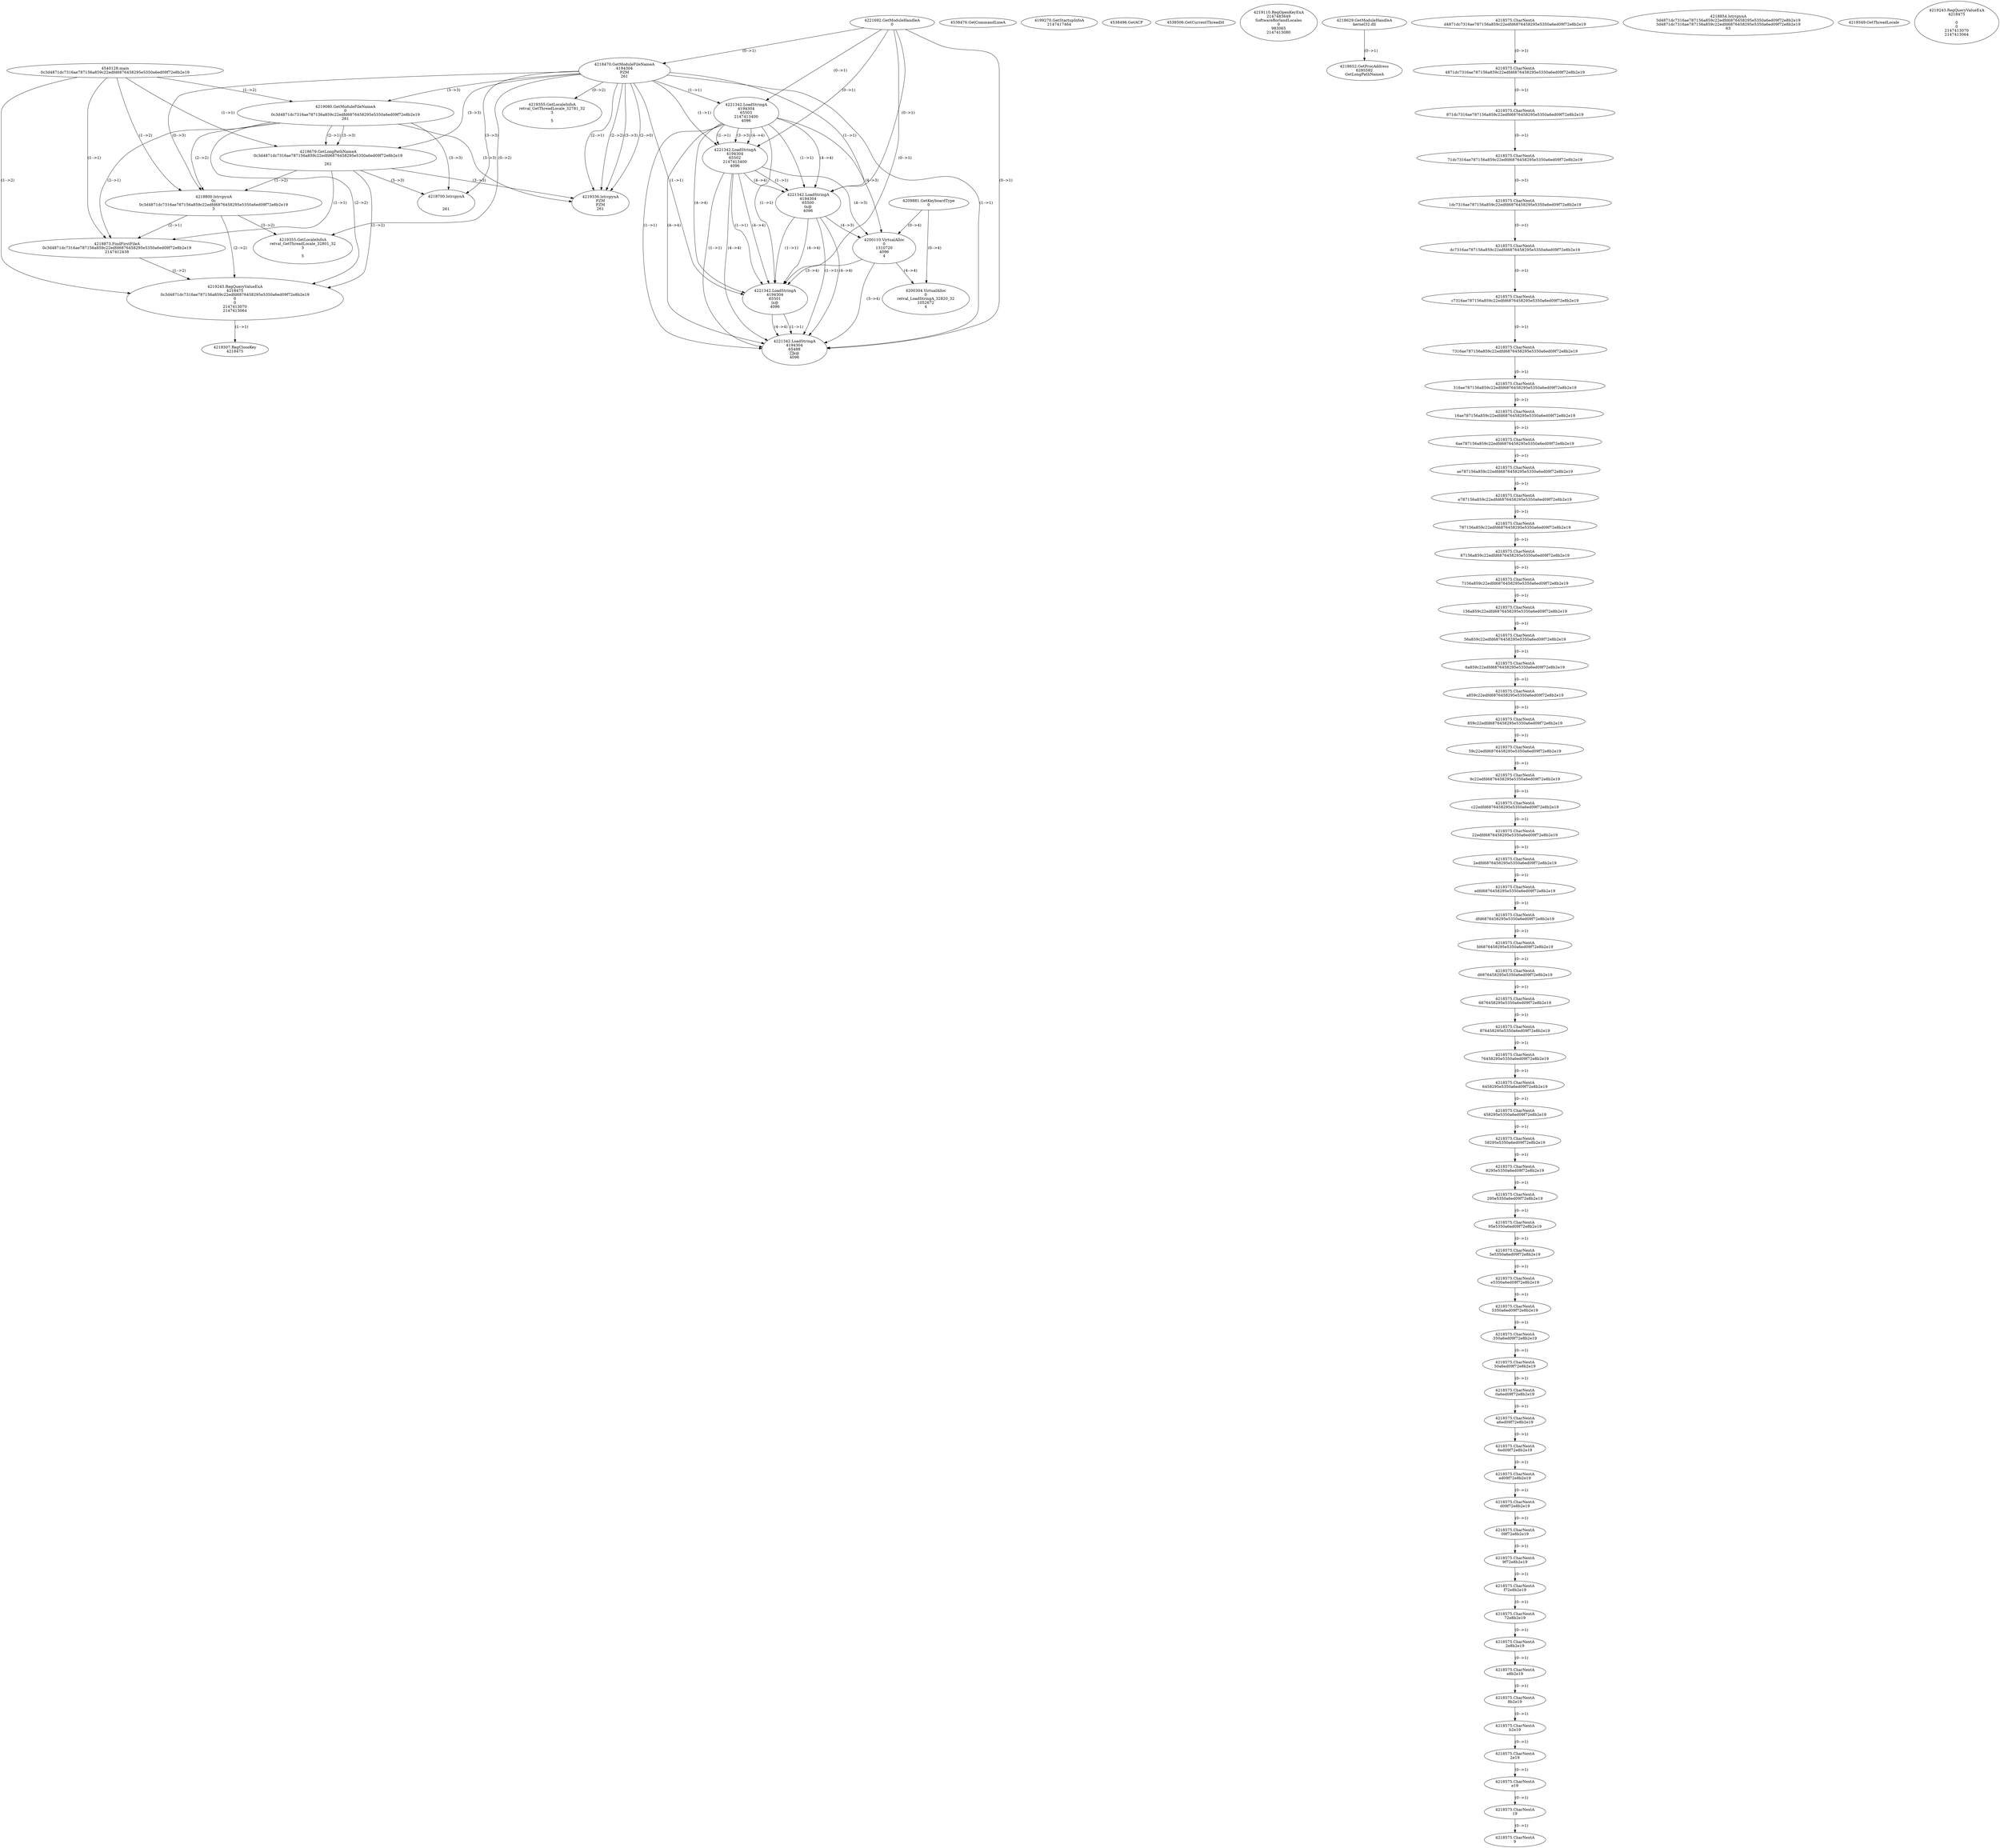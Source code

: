 // Global SCDG with merge call
digraph {
	0 [label="4540128.main
0c3d4871dc7316ae787156a859c22edfd6876458295e5350a6ed09f72e8b2e19"]
	1 [label="4221692.GetModuleHandleA
0"]
	2 [label="4209881.GetKeyboardType
0"]
	3 [label="4538476.GetCommandLineA
"]
	4 [label="4199270.GetStartupInfoA
2147417464"]
	5 [label="4538496.GetACP
"]
	6 [label="4538506.GetCurrentThreadId
"]
	7 [label="4218470.GetModuleFileNameA
4194304
PZM
261"]
	1 -> 7 [label="(0-->1)"]
	8 [label="4219080.GetModuleFileNameA
0
0c3d4871dc7316ae787156a859c22edfd6876458295e5350a6ed09f72e8b2e19
261"]
	0 -> 8 [label="(1-->2)"]
	7 -> 8 [label="(3-->3)"]
	9 [label="4219110.RegOpenKeyExA
2147483649
Software\Borland\Locales
0
983065
2147413080"]
	10 [label="4218629.GetModuleHandleA
kernel32.dll"]
	11 [label="4218652.GetProcAddress
6295592
GetLongPathNameA"]
	10 -> 11 [label="(0-->1)"]
	12 [label="4218679.GetLongPathNameA
0c3d4871dc7316ae787156a859c22edfd6876458295e5350a6ed09f72e8b2e19

261"]
	0 -> 12 [label="(1-->1)"]
	8 -> 12 [label="(2-->1)"]
	7 -> 12 [label="(3-->3)"]
	8 -> 12 [label="(3-->3)"]
	13 [label="4218800.lstrcpynA
0c
0c3d4871dc7316ae787156a859c22edfd6876458295e5350a6ed09f72e8b2e19
3"]
	0 -> 13 [label="(1-->2)"]
	8 -> 13 [label="(2-->2)"]
	12 -> 13 [label="(1-->2)"]
	7 -> 13 [label="(0-->3)"]
	14 [label="4218575.CharNextA
d4871dc7316ae787156a859c22edfd6876458295e5350a6ed09f72e8b2e19"]
	15 [label="4218575.CharNextA
4871dc7316ae787156a859c22edfd6876458295e5350a6ed09f72e8b2e19"]
	14 -> 15 [label="(0-->1)"]
	16 [label="4218575.CharNextA
871dc7316ae787156a859c22edfd6876458295e5350a6ed09f72e8b2e19"]
	15 -> 16 [label="(0-->1)"]
	17 [label="4218575.CharNextA
71dc7316ae787156a859c22edfd6876458295e5350a6ed09f72e8b2e19"]
	16 -> 17 [label="(0-->1)"]
	18 [label="4218575.CharNextA
1dc7316ae787156a859c22edfd6876458295e5350a6ed09f72e8b2e19"]
	17 -> 18 [label="(0-->1)"]
	19 [label="4218575.CharNextA
dc7316ae787156a859c22edfd6876458295e5350a6ed09f72e8b2e19"]
	18 -> 19 [label="(0-->1)"]
	20 [label="4218575.CharNextA
c7316ae787156a859c22edfd6876458295e5350a6ed09f72e8b2e19"]
	19 -> 20 [label="(0-->1)"]
	21 [label="4218575.CharNextA
7316ae787156a859c22edfd6876458295e5350a6ed09f72e8b2e19"]
	20 -> 21 [label="(0-->1)"]
	22 [label="4218575.CharNextA
316ae787156a859c22edfd6876458295e5350a6ed09f72e8b2e19"]
	21 -> 22 [label="(0-->1)"]
	23 [label="4218575.CharNextA
16ae787156a859c22edfd6876458295e5350a6ed09f72e8b2e19"]
	22 -> 23 [label="(0-->1)"]
	24 [label="4218575.CharNextA
6ae787156a859c22edfd6876458295e5350a6ed09f72e8b2e19"]
	23 -> 24 [label="(0-->1)"]
	25 [label="4218575.CharNextA
ae787156a859c22edfd6876458295e5350a6ed09f72e8b2e19"]
	24 -> 25 [label="(0-->1)"]
	26 [label="4218575.CharNextA
e787156a859c22edfd6876458295e5350a6ed09f72e8b2e19"]
	25 -> 26 [label="(0-->1)"]
	27 [label="4218575.CharNextA
787156a859c22edfd6876458295e5350a6ed09f72e8b2e19"]
	26 -> 27 [label="(0-->1)"]
	28 [label="4218575.CharNextA
87156a859c22edfd6876458295e5350a6ed09f72e8b2e19"]
	27 -> 28 [label="(0-->1)"]
	29 [label="4218575.CharNextA
7156a859c22edfd6876458295e5350a6ed09f72e8b2e19"]
	28 -> 29 [label="(0-->1)"]
	30 [label="4218575.CharNextA
156a859c22edfd6876458295e5350a6ed09f72e8b2e19"]
	29 -> 30 [label="(0-->1)"]
	31 [label="4218575.CharNextA
56a859c22edfd6876458295e5350a6ed09f72e8b2e19"]
	30 -> 31 [label="(0-->1)"]
	32 [label="4218575.CharNextA
6a859c22edfd6876458295e5350a6ed09f72e8b2e19"]
	31 -> 32 [label="(0-->1)"]
	33 [label="4218575.CharNextA
a859c22edfd6876458295e5350a6ed09f72e8b2e19"]
	32 -> 33 [label="(0-->1)"]
	34 [label="4218575.CharNextA
859c22edfd6876458295e5350a6ed09f72e8b2e19"]
	33 -> 34 [label="(0-->1)"]
	35 [label="4218575.CharNextA
59c22edfd6876458295e5350a6ed09f72e8b2e19"]
	34 -> 35 [label="(0-->1)"]
	36 [label="4218575.CharNextA
9c22edfd6876458295e5350a6ed09f72e8b2e19"]
	35 -> 36 [label="(0-->1)"]
	37 [label="4218575.CharNextA
c22edfd6876458295e5350a6ed09f72e8b2e19"]
	36 -> 37 [label="(0-->1)"]
	38 [label="4218575.CharNextA
22edfd6876458295e5350a6ed09f72e8b2e19"]
	37 -> 38 [label="(0-->1)"]
	39 [label="4218575.CharNextA
2edfd6876458295e5350a6ed09f72e8b2e19"]
	38 -> 39 [label="(0-->1)"]
	40 [label="4218575.CharNextA
edfd6876458295e5350a6ed09f72e8b2e19"]
	39 -> 40 [label="(0-->1)"]
	41 [label="4218575.CharNextA
dfd6876458295e5350a6ed09f72e8b2e19"]
	40 -> 41 [label="(0-->1)"]
	42 [label="4218575.CharNextA
fd6876458295e5350a6ed09f72e8b2e19"]
	41 -> 42 [label="(0-->1)"]
	43 [label="4218575.CharNextA
d6876458295e5350a6ed09f72e8b2e19"]
	42 -> 43 [label="(0-->1)"]
	44 [label="4218575.CharNextA
6876458295e5350a6ed09f72e8b2e19"]
	43 -> 44 [label="(0-->1)"]
	45 [label="4218575.CharNextA
876458295e5350a6ed09f72e8b2e19"]
	44 -> 45 [label="(0-->1)"]
	46 [label="4218575.CharNextA
76458295e5350a6ed09f72e8b2e19"]
	45 -> 46 [label="(0-->1)"]
	47 [label="4218575.CharNextA
6458295e5350a6ed09f72e8b2e19"]
	46 -> 47 [label="(0-->1)"]
	48 [label="4218575.CharNextA
458295e5350a6ed09f72e8b2e19"]
	47 -> 48 [label="(0-->1)"]
	49 [label="4218575.CharNextA
58295e5350a6ed09f72e8b2e19"]
	48 -> 49 [label="(0-->1)"]
	50 [label="4218575.CharNextA
8295e5350a6ed09f72e8b2e19"]
	49 -> 50 [label="(0-->1)"]
	51 [label="4218575.CharNextA
295e5350a6ed09f72e8b2e19"]
	50 -> 51 [label="(0-->1)"]
	52 [label="4218575.CharNextA
95e5350a6ed09f72e8b2e19"]
	51 -> 52 [label="(0-->1)"]
	53 [label="4218575.CharNextA
5e5350a6ed09f72e8b2e19"]
	52 -> 53 [label="(0-->1)"]
	54 [label="4218575.CharNextA
e5350a6ed09f72e8b2e19"]
	53 -> 54 [label="(0-->1)"]
	55 [label="4218575.CharNextA
5350a6ed09f72e8b2e19"]
	54 -> 55 [label="(0-->1)"]
	56 [label="4218575.CharNextA
350a6ed09f72e8b2e19"]
	55 -> 56 [label="(0-->1)"]
	57 [label="4218575.CharNextA
50a6ed09f72e8b2e19"]
	56 -> 57 [label="(0-->1)"]
	58 [label="4218575.CharNextA
0a6ed09f72e8b2e19"]
	57 -> 58 [label="(0-->1)"]
	59 [label="4218575.CharNextA
a6ed09f72e8b2e19"]
	58 -> 59 [label="(0-->1)"]
	60 [label="4218575.CharNextA
6ed09f72e8b2e19"]
	59 -> 60 [label="(0-->1)"]
	61 [label="4218575.CharNextA
ed09f72e8b2e19"]
	60 -> 61 [label="(0-->1)"]
	62 [label="4218575.CharNextA
d09f72e8b2e19"]
	61 -> 62 [label="(0-->1)"]
	63 [label="4218575.CharNextA
09f72e8b2e19"]
	62 -> 63 [label="(0-->1)"]
	64 [label="4218575.CharNextA
9f72e8b2e19"]
	63 -> 64 [label="(0-->1)"]
	65 [label="4218575.CharNextA
f72e8b2e19"]
	64 -> 65 [label="(0-->1)"]
	66 [label="4218575.CharNextA
72e8b2e19"]
	65 -> 66 [label="(0-->1)"]
	67 [label="4218575.CharNextA
2e8b2e19"]
	66 -> 67 [label="(0-->1)"]
	68 [label="4218575.CharNextA
e8b2e19"]
	67 -> 68 [label="(0-->1)"]
	69 [label="4218575.CharNextA
8b2e19"]
	68 -> 69 [label="(0-->1)"]
	70 [label="4218575.CharNextA
b2e19"]
	69 -> 70 [label="(0-->1)"]
	71 [label="4218575.CharNextA
2e19"]
	70 -> 71 [label="(0-->1)"]
	72 [label="4218575.CharNextA
e19"]
	71 -> 72 [label="(0-->1)"]
	73 [label="4218575.CharNextA
19"]
	72 -> 73 [label="(0-->1)"]
	74 [label="4218575.CharNextA
9"]
	73 -> 74 [label="(0-->1)"]
	75 [label="4218854.lstrcpynA
3d4871dc7316ae787156a859c22edfd6876458295e5350a6ed09f72e8b2e19
3d4871dc7316ae787156a859c22edfd6876458295e5350a6ed09f72e8b2e19
63"]
	76 [label="4218873.FindFirstFileA
0c3d4871dc7316ae787156a859c22edfd6876458295e5350a6ed09f72e8b2e19
2147412438"]
	0 -> 76 [label="(1-->1)"]
	8 -> 76 [label="(2-->1)"]
	12 -> 76 [label="(1-->1)"]
	13 -> 76 [label="(2-->1)"]
	77 [label="4219243.RegQueryValueExA
4218475
0c3d4871dc7316ae787156a859c22edfd6876458295e5350a6ed09f72e8b2e19
0
0
2147413070
2147413064"]
	0 -> 77 [label="(1-->2)"]
	8 -> 77 [label="(2-->2)"]
	12 -> 77 [label="(1-->2)"]
	13 -> 77 [label="(2-->2)"]
	76 -> 77 [label="(1-->2)"]
	78 [label="4219307.RegCloseKey
4218475"]
	77 -> 78 [label="(1-->1)"]
	79 [label="4219336.lstrcpynA
PZM
PZM
261"]
	7 -> 79 [label="(2-->1)"]
	7 -> 79 [label="(2-->2)"]
	7 -> 79 [label="(3-->3)"]
	8 -> 79 [label="(3-->3)"]
	12 -> 79 [label="(3-->3)"]
	7 -> 79 [label="(2-->0)"]
	80 [label="4219349.GetThreadLocale
"]
	81 [label="4219355.GetLocaleInfoA
retval_GetThreadLocale_32801_32
3

5"]
	7 -> 81 [label="(0-->2)"]
	13 -> 81 [label="(3-->2)"]
	82 [label="4221342.LoadStringA
4194304
65503
2147413400
4096"]
	1 -> 82 [label="(0-->1)"]
	7 -> 82 [label="(1-->1)"]
	83 [label="4221342.LoadStringA
4194304
65502
2147413400
4096"]
	1 -> 83 [label="(0-->1)"]
	7 -> 83 [label="(1-->1)"]
	82 -> 83 [label="(1-->1)"]
	82 -> 83 [label="(3-->3)"]
	82 -> 83 [label="(4-->4)"]
	84 [label="4221342.LoadStringA
4194304
65500
tx@
4096"]
	1 -> 84 [label="(0-->1)"]
	7 -> 84 [label="(1-->1)"]
	82 -> 84 [label="(1-->1)"]
	83 -> 84 [label="(1-->1)"]
	82 -> 84 [label="(4-->4)"]
	83 -> 84 [label="(4-->4)"]
	85 [label="4200110.VirtualAlloc
0
1310720
4096
4"]
	82 -> 85 [label="(4-->3)"]
	83 -> 85 [label="(4-->3)"]
	84 -> 85 [label="(4-->3)"]
	2 -> 85 [label="(0-->4)"]
	86 [label="4221342.LoadStringA
4194304
65501
|x@
4096"]
	1 -> 86 [label="(0-->1)"]
	7 -> 86 [label="(1-->1)"]
	82 -> 86 [label="(1-->1)"]
	83 -> 86 [label="(1-->1)"]
	84 -> 86 [label="(1-->1)"]
	82 -> 86 [label="(4-->4)"]
	83 -> 86 [label="(4-->4)"]
	84 -> 86 [label="(4-->4)"]
	85 -> 86 [label="(3-->4)"]
	87 [label="4221342.LoadStringA
4194304
65488
x@
4096"]
	1 -> 87 [label="(0-->1)"]
	7 -> 87 [label="(1-->1)"]
	82 -> 87 [label="(1-->1)"]
	83 -> 87 [label="(1-->1)"]
	84 -> 87 [label="(1-->1)"]
	86 -> 87 [label="(1-->1)"]
	82 -> 87 [label="(4-->4)"]
	83 -> 87 [label="(4-->4)"]
	84 -> 87 [label="(4-->4)"]
	85 -> 87 [label="(3-->4)"]
	86 -> 87 [label="(4-->4)"]
	88 [label="4200304.VirtualAlloc
0
retval_LoadStringA_32820_32
1052672
4"]
	2 -> 88 [label="(0-->4)"]
	85 -> 88 [label="(4-->4)"]
	89 [label="4218700.lstrcpynA


261"]
	7 -> 89 [label="(3-->3)"]
	8 -> 89 [label="(3-->3)"]
	12 -> 89 [label="(3-->3)"]
	90 [label="4219243.RegQueryValueExA
4218475

0
0
2147413070
2147413064"]
	91 [label="4219355.GetLocaleInfoA
retval_GetThreadLocale_32781_32
3

5"]
	7 -> 91 [label="(0-->2)"]
}

